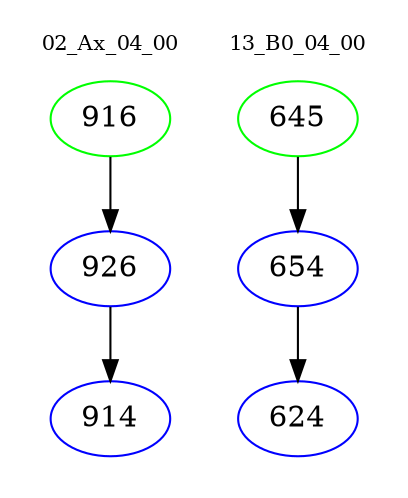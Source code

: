 digraph{
subgraph cluster_0 {
color = white
label = "02_Ax_04_00";
fontsize=10;
T0_916 [label="916", color="green"]
T0_916 -> T0_926 [color="black"]
T0_926 [label="926", color="blue"]
T0_926 -> T0_914 [color="black"]
T0_914 [label="914", color="blue"]
}
subgraph cluster_1 {
color = white
label = "13_B0_04_00";
fontsize=10;
T1_645 [label="645", color="green"]
T1_645 -> T1_654 [color="black"]
T1_654 [label="654", color="blue"]
T1_654 -> T1_624 [color="black"]
T1_624 [label="624", color="blue"]
}
}
